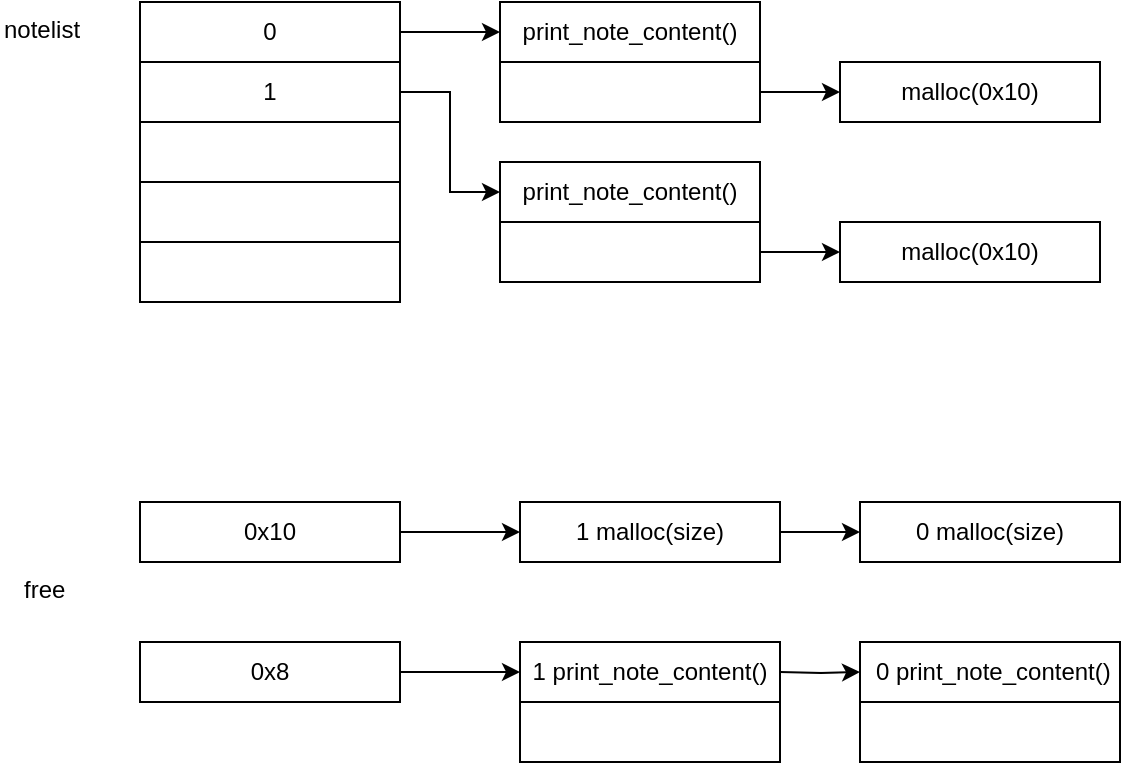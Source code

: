 <mxfile version="17.4.6" type="github">
  <diagram id="HJIuwdt6XQb_YKnEWMR1" name="第 1 页">
    <mxGraphModel dx="612" dy="443" grid="1" gridSize="10" guides="1" tooltips="1" connect="1" arrows="1" fold="1" page="1" pageScale="1" pageWidth="827" pageHeight="1169" math="0" shadow="0">
      <root>
        <mxCell id="0" />
        <mxCell id="1" parent="0" />
        <mxCell id="Zhk3huauEiayyAz25vFR-2" style="edgeStyle=orthogonalEdgeStyle;rounded=0;orthogonalLoop=1;jettySize=auto;html=1;exitX=1;exitY=0.5;exitDx=0;exitDy=0;entryX=0;entryY=0.5;entryDx=0;entryDy=0;" edge="1" parent="1" source="Zhk3huauEiayyAz25vFR-3" target="Zhk3huauEiayyAz25vFR-11">
          <mxGeometry relative="1" as="geometry" />
        </mxCell>
        <mxCell id="Zhk3huauEiayyAz25vFR-3" value="0" style="rounded=0;whiteSpace=wrap;html=1;" vertex="1" parent="1">
          <mxGeometry x="280" y="170" width="130" height="30" as="geometry" />
        </mxCell>
        <mxCell id="Zhk3huauEiayyAz25vFR-4" style="edgeStyle=orthogonalEdgeStyle;rounded=0;orthogonalLoop=1;jettySize=auto;html=1;exitX=1;exitY=0.5;exitDx=0;exitDy=0;entryX=0;entryY=0.5;entryDx=0;entryDy=0;" edge="1" parent="1" source="Zhk3huauEiayyAz25vFR-5" target="Zhk3huauEiayyAz25vFR-15">
          <mxGeometry relative="1" as="geometry" />
        </mxCell>
        <mxCell id="Zhk3huauEiayyAz25vFR-5" value="1" style="rounded=0;whiteSpace=wrap;html=1;" vertex="1" parent="1">
          <mxGeometry x="280" y="200" width="130" height="30" as="geometry" />
        </mxCell>
        <mxCell id="Zhk3huauEiayyAz25vFR-6" value="" style="rounded=0;whiteSpace=wrap;html=1;" vertex="1" parent="1">
          <mxGeometry x="280" y="230" width="130" height="30" as="geometry" />
        </mxCell>
        <mxCell id="Zhk3huauEiayyAz25vFR-7" value="" style="rounded=0;whiteSpace=wrap;html=1;" vertex="1" parent="1">
          <mxGeometry x="280" y="260" width="130" height="30" as="geometry" />
        </mxCell>
        <mxCell id="Zhk3huauEiayyAz25vFR-8" value="" style="rounded=0;whiteSpace=wrap;html=1;" vertex="1" parent="1">
          <mxGeometry x="280" y="290" width="130" height="30" as="geometry" />
        </mxCell>
        <mxCell id="Zhk3huauEiayyAz25vFR-10" value="notelist" style="text;whiteSpace=wrap;html=1;" vertex="1" parent="1">
          <mxGeometry x="210" y="170" width="60" height="30" as="geometry" />
        </mxCell>
        <mxCell id="Zhk3huauEiayyAz25vFR-11" value="print_note_content()" style="rounded=0;whiteSpace=wrap;html=1;" vertex="1" parent="1">
          <mxGeometry x="460" y="170" width="130" height="30" as="geometry" />
        </mxCell>
        <mxCell id="Zhk3huauEiayyAz25vFR-12" style="edgeStyle=orthogonalEdgeStyle;rounded=0;orthogonalLoop=1;jettySize=auto;html=1;exitX=1;exitY=0.5;exitDx=0;exitDy=0;" edge="1" parent="1" source="Zhk3huauEiayyAz25vFR-13" target="Zhk3huauEiayyAz25vFR-14">
          <mxGeometry relative="1" as="geometry" />
        </mxCell>
        <mxCell id="Zhk3huauEiayyAz25vFR-13" value="" style="rounded=0;whiteSpace=wrap;html=1;" vertex="1" parent="1">
          <mxGeometry x="460" y="200" width="130" height="30" as="geometry" />
        </mxCell>
        <mxCell id="Zhk3huauEiayyAz25vFR-14" value="malloc(0x10)" style="rounded=0;whiteSpace=wrap;html=1;" vertex="1" parent="1">
          <mxGeometry x="630" y="200" width="130" height="30" as="geometry" />
        </mxCell>
        <mxCell id="Zhk3huauEiayyAz25vFR-15" value="print_note_content()" style="rounded=0;whiteSpace=wrap;html=1;" vertex="1" parent="1">
          <mxGeometry x="460" y="250" width="130" height="30" as="geometry" />
        </mxCell>
        <mxCell id="Zhk3huauEiayyAz25vFR-16" style="edgeStyle=orthogonalEdgeStyle;rounded=0;orthogonalLoop=1;jettySize=auto;html=1;exitX=1;exitY=0.5;exitDx=0;exitDy=0;" edge="1" parent="1" source="Zhk3huauEiayyAz25vFR-17" target="Zhk3huauEiayyAz25vFR-18">
          <mxGeometry relative="1" as="geometry" />
        </mxCell>
        <mxCell id="Zhk3huauEiayyAz25vFR-17" value="" style="rounded=0;whiteSpace=wrap;html=1;" vertex="1" parent="1">
          <mxGeometry x="460" y="280" width="130" height="30" as="geometry" />
        </mxCell>
        <mxCell id="Zhk3huauEiayyAz25vFR-18" value="malloc(0x10)" style="rounded=0;whiteSpace=wrap;html=1;" vertex="1" parent="1">
          <mxGeometry x="630" y="280" width="130" height="30" as="geometry" />
        </mxCell>
        <mxCell id="Zhk3huauEiayyAz25vFR-19" style="edgeStyle=orthogonalEdgeStyle;rounded=0;orthogonalLoop=1;jettySize=auto;html=1;exitX=1;exitY=0.5;exitDx=0;exitDy=0;entryX=0;entryY=0.5;entryDx=0;entryDy=0;" edge="1" parent="1" source="Zhk3huauEiayyAz25vFR-20" target="Zhk3huauEiayyAz25vFR-22">
          <mxGeometry relative="1" as="geometry" />
        </mxCell>
        <mxCell id="Zhk3huauEiayyAz25vFR-20" value="0x10" style="rounded=0;whiteSpace=wrap;html=1;" vertex="1" parent="1">
          <mxGeometry x="280" y="420" width="130" height="30" as="geometry" />
        </mxCell>
        <mxCell id="Zhk3huauEiayyAz25vFR-21" style="edgeStyle=orthogonalEdgeStyle;rounded=0;orthogonalLoop=1;jettySize=auto;html=1;exitX=1;exitY=0.5;exitDx=0;exitDy=0;entryX=0;entryY=0.5;entryDx=0;entryDy=0;" edge="1" parent="1" source="Zhk3huauEiayyAz25vFR-22" target="Zhk3huauEiayyAz25vFR-23">
          <mxGeometry relative="1" as="geometry" />
        </mxCell>
        <mxCell id="Zhk3huauEiayyAz25vFR-22" value="1 malloc(size)" style="rounded=0;whiteSpace=wrap;html=1;" vertex="1" parent="1">
          <mxGeometry x="470" y="420" width="130" height="30" as="geometry" />
        </mxCell>
        <mxCell id="Zhk3huauEiayyAz25vFR-23" value="0 malloc(size)" style="rounded=0;whiteSpace=wrap;html=1;" vertex="1" parent="1">
          <mxGeometry x="640" y="420" width="130" height="30" as="geometry" />
        </mxCell>
        <mxCell id="Zhk3huauEiayyAz25vFR-24" style="edgeStyle=orthogonalEdgeStyle;rounded=0;orthogonalLoop=1;jettySize=auto;html=1;exitX=1;exitY=0.5;exitDx=0;exitDy=0;entryX=0;entryY=0.5;entryDx=0;entryDy=0;" edge="1" parent="1" source="Zhk3huauEiayyAz25vFR-25">
          <mxGeometry relative="1" as="geometry">
            <mxPoint x="470" y="505" as="targetPoint" />
          </mxGeometry>
        </mxCell>
        <mxCell id="Zhk3huauEiayyAz25vFR-25" value="0x8" style="rounded=0;whiteSpace=wrap;html=1;" vertex="1" parent="1">
          <mxGeometry x="280" y="490" width="130" height="30" as="geometry" />
        </mxCell>
        <mxCell id="Zhk3huauEiayyAz25vFR-26" style="edgeStyle=orthogonalEdgeStyle;rounded=0;orthogonalLoop=1;jettySize=auto;html=1;exitX=1;exitY=0.5;exitDx=0;exitDy=0;entryX=0;entryY=0.5;entryDx=0;entryDy=0;" edge="1" parent="1">
          <mxGeometry relative="1" as="geometry">
            <mxPoint x="600" y="505" as="sourcePoint" />
            <mxPoint x="640" y="505" as="targetPoint" />
          </mxGeometry>
        </mxCell>
        <mxCell id="Zhk3huauEiayyAz25vFR-27" value="1 print_note_content()" style="rounded=0;whiteSpace=wrap;html=1;" vertex="1" parent="1">
          <mxGeometry x="470" y="490" width="130" height="30" as="geometry" />
        </mxCell>
        <mxCell id="Zhk3huauEiayyAz25vFR-28" value="" style="rounded=0;whiteSpace=wrap;html=1;" vertex="1" parent="1">
          <mxGeometry x="470" y="520" width="130" height="30" as="geometry" />
        </mxCell>
        <mxCell id="Zhk3huauEiayyAz25vFR-29" value="&amp;nbsp;0 print_note_content()" style="rounded=0;whiteSpace=wrap;html=1;" vertex="1" parent="1">
          <mxGeometry x="640" y="490" width="130" height="30" as="geometry" />
        </mxCell>
        <mxCell id="Zhk3huauEiayyAz25vFR-30" value="" style="rounded=0;whiteSpace=wrap;html=1;" vertex="1" parent="1">
          <mxGeometry x="640" y="520" width="130" height="30" as="geometry" />
        </mxCell>
        <mxCell id="Zhk3huauEiayyAz25vFR-31" value="free" style="text;whiteSpace=wrap;html=1;" vertex="1" parent="1">
          <mxGeometry x="220" y="450" width="60" height="30" as="geometry" />
        </mxCell>
      </root>
    </mxGraphModel>
  </diagram>
</mxfile>
